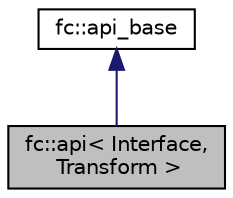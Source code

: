 digraph "fc::api&lt; Interface, Transform &gt;"
{
  edge [fontname="Helvetica",fontsize="10",labelfontname="Helvetica",labelfontsize="10"];
  node [fontname="Helvetica",fontsize="10",shape=record];
  Node0 [label="fc::api\< Interface,\l Transform \>",height=0.2,width=0.4,color="black", fillcolor="grey75", style="filled", fontcolor="black"];
  Node1 -> Node0 [dir="back",color="midnightblue",fontsize="10",style="solid",fontname="Helvetica"];
  Node1 [label="fc::api_base",height=0.2,width=0.4,color="black", fillcolor="white", style="filled",URL="$classfc_1_1api__base.html"];
}
